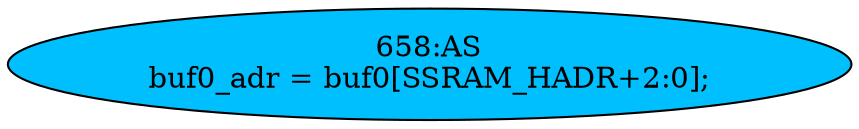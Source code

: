 strict digraph "" {
	node [label="\N"];
	"658:AS"	 [ast="<pyverilog.vparser.ast.Assign object at 0x7fae5e225890>",
		def_var="['buf0_adr']",
		fillcolor=deepskyblue,
		label="658:AS
buf0_adr = buf0[SSRAM_HADR+2:0];",
		statements="[]",
		style=filled,
		typ=Assign,
		use_var="['buf0']"];
}

